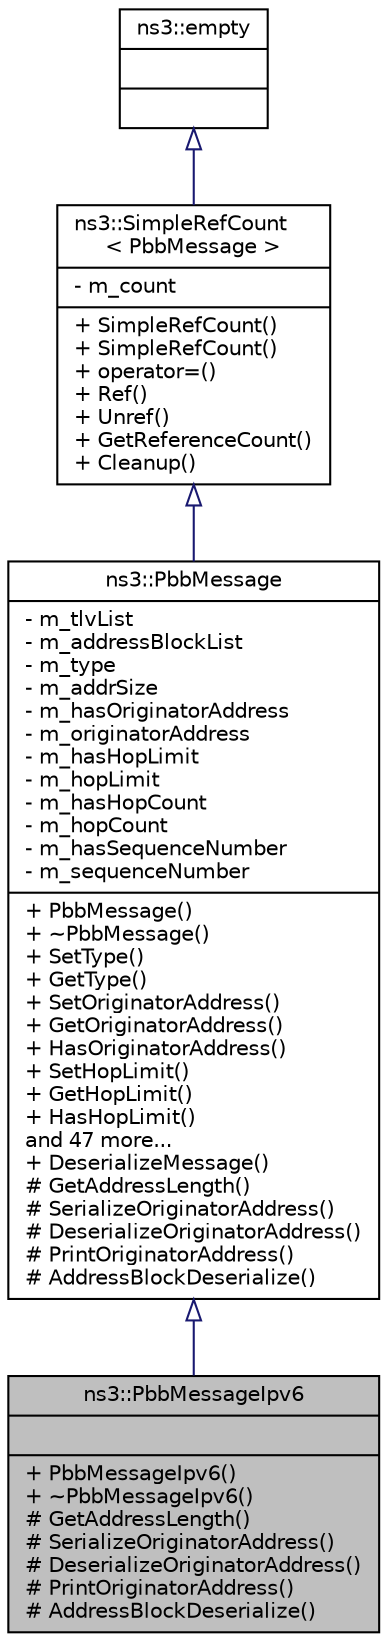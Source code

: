 digraph "ns3::PbbMessageIpv6"
{
  edge [fontname="Helvetica",fontsize="10",labelfontname="Helvetica",labelfontsize="10"];
  node [fontname="Helvetica",fontsize="10",shape=record];
  Node1 [label="{ns3::PbbMessageIpv6\n||+ PbbMessageIpv6()\l+ ~PbbMessageIpv6()\l# GetAddressLength()\l# SerializeOriginatorAddress()\l# DeserializeOriginatorAddress()\l# PrintOriginatorAddress()\l# AddressBlockDeserialize()\l}",height=0.2,width=0.4,color="black", fillcolor="grey75", style="filled", fontcolor="black"];
  Node2 -> Node1 [dir="back",color="midnightblue",fontsize="10",style="solid",arrowtail="onormal"];
  Node2 [label="{ns3::PbbMessage\n|- m_tlvList\l- m_addressBlockList\l- m_type\l- m_addrSize\l- m_hasOriginatorAddress\l- m_originatorAddress\l- m_hasHopLimit\l- m_hopLimit\l- m_hasHopCount\l- m_hopCount\l- m_hasSequenceNumber\l- m_sequenceNumber\l|+ PbbMessage()\l+ ~PbbMessage()\l+ SetType()\l+ GetType()\l+ SetOriginatorAddress()\l+ GetOriginatorAddress()\l+ HasOriginatorAddress()\l+ SetHopLimit()\l+ GetHopLimit()\l+ HasHopLimit()\land 47 more...\l+ DeserializeMessage()\l# GetAddressLength()\l# SerializeOriginatorAddress()\l# DeserializeOriginatorAddress()\l# PrintOriginatorAddress()\l# AddressBlockDeserialize()\l}",height=0.2,width=0.4,color="black", fillcolor="white", style="filled",URL="$d7/d6a/classns3_1_1PbbMessage.html",tooltip="A message within a PbbPacket packet. "];
  Node3 -> Node2 [dir="back",color="midnightblue",fontsize="10",style="solid",arrowtail="onormal"];
  Node3 [label="{ns3::SimpleRefCount\l\< PbbMessage \>\n|- m_count\l|+ SimpleRefCount()\l+ SimpleRefCount()\l+ operator=()\l+ Ref()\l+ Unref()\l+ GetReferenceCount()\l+ Cleanup()\l}",height=0.2,width=0.4,color="black", fillcolor="white", style="filled",URL="$da/da1/classns3_1_1SimpleRefCount.html"];
  Node4 -> Node3 [dir="back",color="midnightblue",fontsize="10",style="solid",arrowtail="onormal"];
  Node4 [label="{ns3::empty\n||}",height=0.2,width=0.4,color="black", fillcolor="white", style="filled",URL="$d9/d6a/classns3_1_1empty.html",tooltip="make Callback use a separate empty type "];
}
